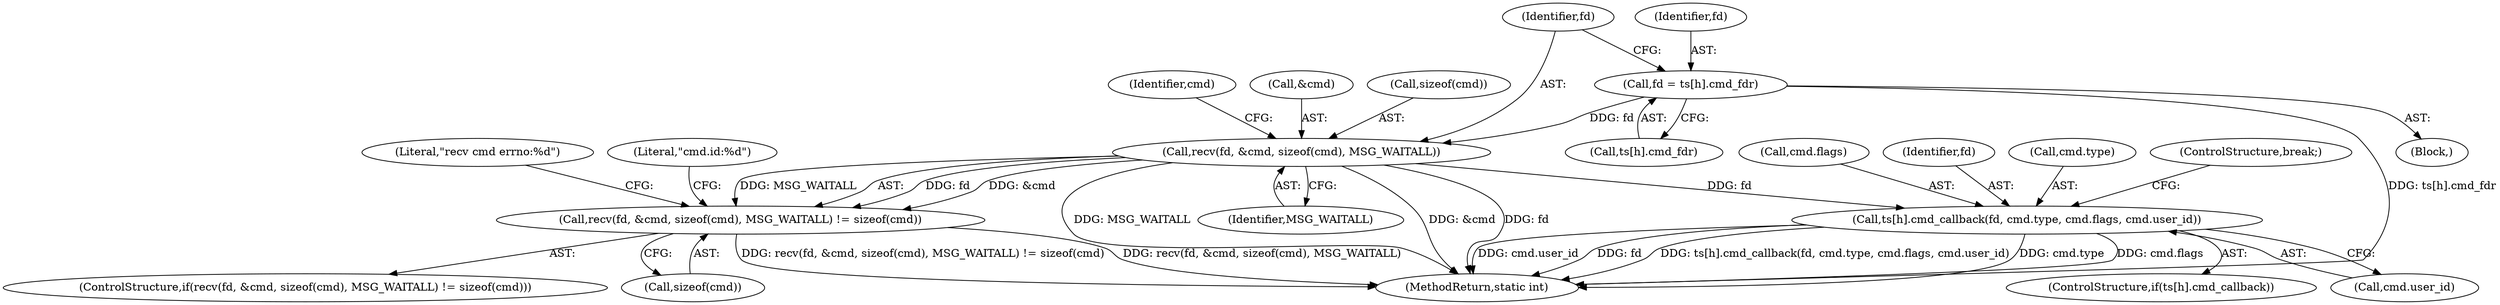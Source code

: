 digraph "0_Android_472271b153c5dc53c28beac55480a8d8434b2d5c_42@array" {
"1000107" [label="(Call,fd = ts[h].cmd_fdr)"];
"1000116" [label="(Call,recv(fd, &cmd, sizeof(cmd), MSG_WAITALL))"];
"1000115" [label="(Call,recv(fd, &cmd, sizeof(cmd), MSG_WAITALL) != sizeof(cmd))"];
"1000218" [label="(Call,ts[h].cmd_callback(fd, cmd.type, cmd.flags, cmd.user_id))"];
"1000223" [label="(Call,cmd.flags)"];
"1000124" [label="(Identifier,cmd)"];
"1000107" [label="(Call,fd = ts[h].cmd_fdr)"];
"1000114" [label="(ControlStructure,if(recv(fd, &cmd, sizeof(cmd), MSG_WAITALL) != sizeof(cmd)))"];
"1000132" [label="(Literal,\"cmd.id:%d\")"];
"1000218" [label="(Call,ts[h].cmd_callback(fd, cmd.type, cmd.flags, cmd.user_id))"];
"1000115" [label="(Call,recv(fd, &cmd, sizeof(cmd), MSG_WAITALL) != sizeof(cmd))"];
"1000242" [label="(MethodReturn,static int)"];
"1000122" [label="(Identifier,MSG_WAITALL)"];
"1000219" [label="(Identifier,fd)"];
"1000116" [label="(Call,recv(fd, &cmd, sizeof(cmd), MSG_WAITALL))"];
"1000220" [label="(Call,cmd.type)"];
"1000118" [label="(Call,&cmd)"];
"1000102" [label="(Block,)"];
"1000212" [label="(ControlStructure,if(ts[h].cmd_callback))"];
"1000120" [label="(Call,sizeof(cmd))"];
"1000117" [label="(Identifier,fd)"];
"1000226" [label="(Call,cmd.user_id)"];
"1000229" [label="(ControlStructure,break;)"];
"1000127" [label="(Literal,\"recv cmd errno:%d\")"];
"1000109" [label="(Call,ts[h].cmd_fdr)"];
"1000108" [label="(Identifier,fd)"];
"1000123" [label="(Call,sizeof(cmd))"];
"1000107" -> "1000102"  [label="AST: "];
"1000107" -> "1000109"  [label="CFG: "];
"1000108" -> "1000107"  [label="AST: "];
"1000109" -> "1000107"  [label="AST: "];
"1000117" -> "1000107"  [label="CFG: "];
"1000107" -> "1000242"  [label="DDG: ts[h].cmd_fdr"];
"1000107" -> "1000116"  [label="DDG: fd"];
"1000116" -> "1000115"  [label="AST: "];
"1000116" -> "1000122"  [label="CFG: "];
"1000117" -> "1000116"  [label="AST: "];
"1000118" -> "1000116"  [label="AST: "];
"1000120" -> "1000116"  [label="AST: "];
"1000122" -> "1000116"  [label="AST: "];
"1000124" -> "1000116"  [label="CFG: "];
"1000116" -> "1000242"  [label="DDG: &cmd"];
"1000116" -> "1000242"  [label="DDG: fd"];
"1000116" -> "1000242"  [label="DDG: MSG_WAITALL"];
"1000116" -> "1000115"  [label="DDG: fd"];
"1000116" -> "1000115"  [label="DDG: &cmd"];
"1000116" -> "1000115"  [label="DDG: MSG_WAITALL"];
"1000116" -> "1000218"  [label="DDG: fd"];
"1000115" -> "1000114"  [label="AST: "];
"1000115" -> "1000123"  [label="CFG: "];
"1000123" -> "1000115"  [label="AST: "];
"1000127" -> "1000115"  [label="CFG: "];
"1000132" -> "1000115"  [label="CFG: "];
"1000115" -> "1000242"  [label="DDG: recv(fd, &cmd, sizeof(cmd), MSG_WAITALL) != sizeof(cmd)"];
"1000115" -> "1000242"  [label="DDG: recv(fd, &cmd, sizeof(cmd), MSG_WAITALL)"];
"1000218" -> "1000212"  [label="AST: "];
"1000218" -> "1000226"  [label="CFG: "];
"1000219" -> "1000218"  [label="AST: "];
"1000220" -> "1000218"  [label="AST: "];
"1000223" -> "1000218"  [label="AST: "];
"1000226" -> "1000218"  [label="AST: "];
"1000229" -> "1000218"  [label="CFG: "];
"1000218" -> "1000242"  [label="DDG: cmd.flags"];
"1000218" -> "1000242"  [label="DDG: cmd.user_id"];
"1000218" -> "1000242"  [label="DDG: fd"];
"1000218" -> "1000242"  [label="DDG: ts[h].cmd_callback(fd, cmd.type, cmd.flags, cmd.user_id)"];
"1000218" -> "1000242"  [label="DDG: cmd.type"];
}
